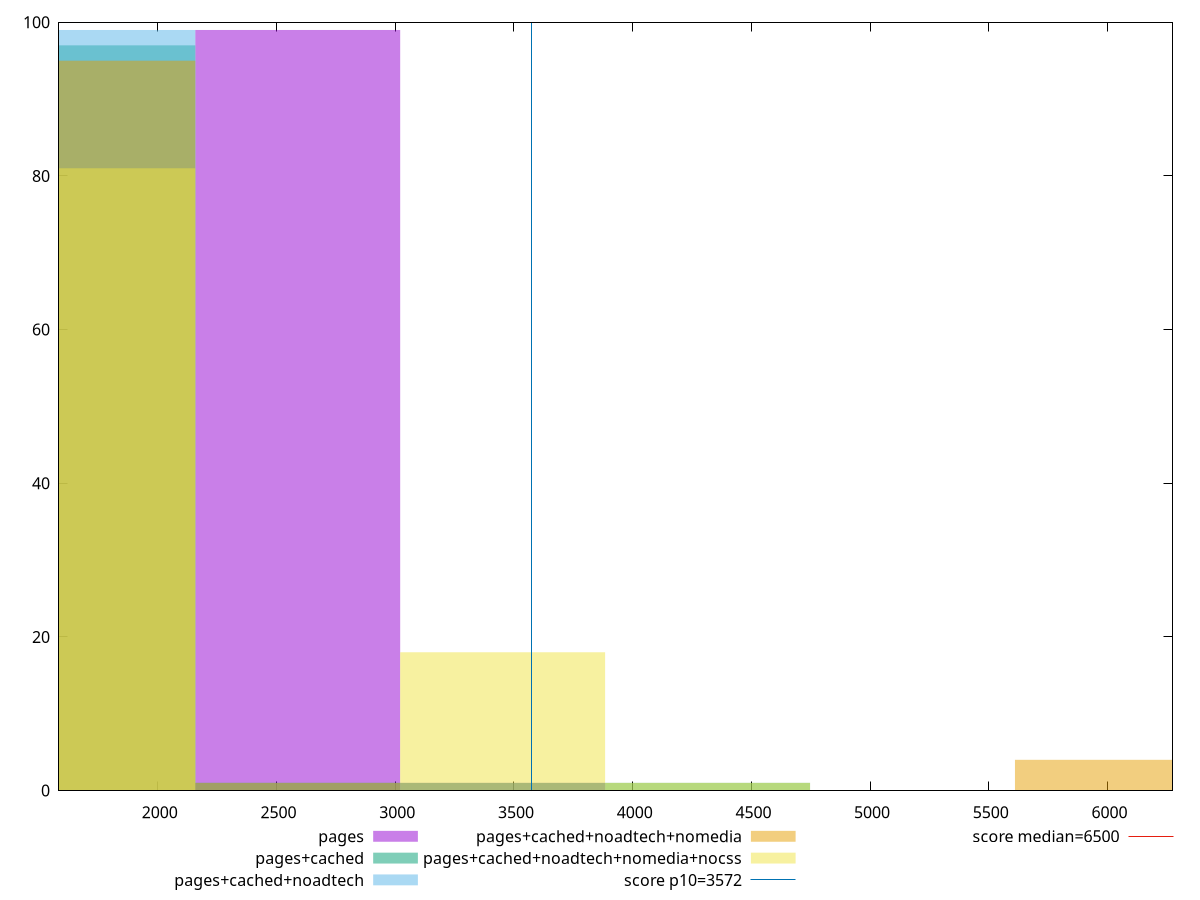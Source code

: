 reset

$pages <<EOF
2589.2768097545113 99
3452.3690796726814 1
EOF

$pagesCached <<EOF
3452.3690796726814 1
1726.1845398363407 97
4315.461349590852 1
2589.2768097545113 1
EOF

$pagesCachedNoadtech <<EOF
2589.2768097545113 1
1726.1845398363407 99
EOF

$pagesCachedNoadtechNomedia <<EOF
2589.2768097545113 1
1726.1845398363407 95
6041.645889427193 4
EOF

$pagesCachedNoadtechNomediaNocss <<EOF
4315.461349590852 1
3452.3690796726814 18
1726.1845398363407 81
EOF

set key outside below
set boxwidth 863.0922699181704
set xrange [1583.8697000000002:6273.5623]
set yrange [0:100]
set trange [0:100]
set style fill transparent solid 0.5 noborder

set parametric
set terminal svg size 640, 530 enhanced background rgb 'white'
set output "report_00026_2021-02-22T21:38:55.199Z/first-cpu-idle/comparison/histogram/all_raw.svg"

plot $pages title "pages" with boxes, \
     $pagesCached title "pages+cached" with boxes, \
     $pagesCachedNoadtech title "pages+cached+noadtech" with boxes, \
     $pagesCachedNoadtechNomedia title "pages+cached+noadtech+nomedia" with boxes, \
     $pagesCachedNoadtechNomediaNocss title "pages+cached+noadtech+nomedia+nocss" with boxes, \
     3572,t title "score p10=3572", \
     6500,t title "score median=6500"

reset
